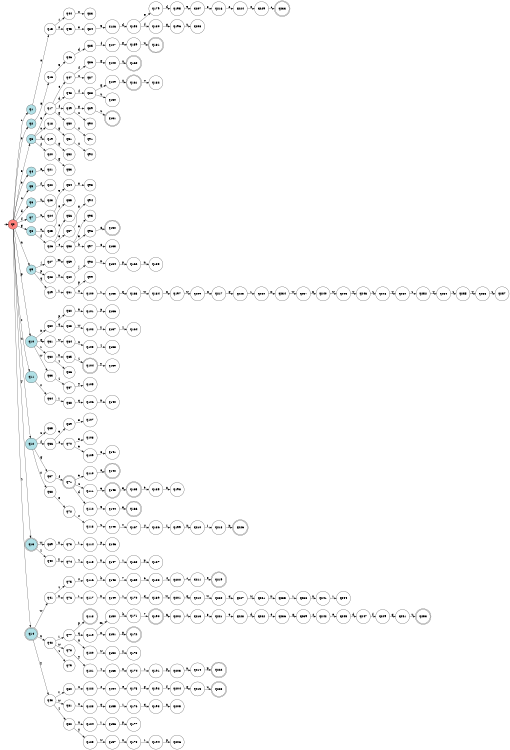 digraph APTAALF {
__start0 [style = invis, shape = none, label = "", width = 0, height = 0];

rankdir=LR;
size="8,5";

s0 [style="filled", color="black", fillcolor="#ff817b" shape="circle", label="q0"];
s1 [style="filled", color="black", fillcolor="powderblue" shape="circle", label="q1"];
s2 [style="filled", color="black", fillcolor="powderblue" shape="circle", label="q2"];
s3 [style="filled", color="black", fillcolor="powderblue" shape="circle", label="q3"];
s4 [style="filled", color="black", fillcolor="powderblue" shape="circle", label="q4"];
s5 [style="filled", color="black", fillcolor="powderblue" shape="circle", label="q5"];
s6 [style="filled", color="black", fillcolor="powderblue" shape="circle", label="q6"];
s7 [style="filled", color="black", fillcolor="powderblue" shape="circle", label="q7"];
s8 [style="filled", color="black", fillcolor="powderblue" shape="circle", label="q8"];
s9 [style="filled", color="black", fillcolor="powderblue" shape="circle", label="q9"];
s10 [style="filled", color="black", fillcolor="powderblue" shape="circle", label="q10"];
s11 [style="filled", color="black", fillcolor="powderblue" shape="circle", label="q11"];
s12 [style="filled", color="black", fillcolor="powderblue" shape="circle", label="q12"];
s13 [style="rounded,filled", color="black", fillcolor="powderblue" shape="doublecircle", label="q13"];
s14 [style="rounded,filled", color="black", fillcolor="powderblue" shape="doublecircle", label="q14"];
s15 [style="filled", color="black", fillcolor="white" shape="circle", label="q15"];
s16 [style="filled", color="black", fillcolor="white" shape="circle", label="q16"];
s17 [style="filled", color="black", fillcolor="white" shape="circle", label="q17"];
s18 [style="filled", color="black", fillcolor="white" shape="circle", label="q18"];
s19 [style="filled", color="black", fillcolor="white" shape="circle", label="q19"];
s20 [style="filled", color="black", fillcolor="white" shape="circle", label="q20"];
s21 [style="filled", color="black", fillcolor="white" shape="circle", label="q21"];
s22 [style="filled", color="black", fillcolor="white" shape="circle", label="q22"];
s23 [style="filled", color="black", fillcolor="white" shape="circle", label="q23"];
s24 [style="filled", color="black", fillcolor="white" shape="circle", label="q24"];
s25 [style="filled", color="black", fillcolor="white" shape="circle", label="q25"];
s26 [style="filled", color="black", fillcolor="white" shape="circle", label="q26"];
s27 [style="filled", color="black", fillcolor="white" shape="circle", label="q27"];
s28 [style="filled", color="black", fillcolor="white" shape="circle", label="q28"];
s29 [style="filled", color="black", fillcolor="white" shape="circle", label="q29"];
s30 [style="filled", color="black", fillcolor="white" shape="circle", label="q30"];
s31 [style="filled", color="black", fillcolor="white" shape="circle", label="q31"];
s32 [style="filled", color="black", fillcolor="white" shape="circle", label="q32"];
s33 [style="filled", color="black", fillcolor="white" shape="circle", label="q33"];
s34 [style="filled", color="black", fillcolor="white" shape="circle", label="q34"];
s35 [style="filled", color="black", fillcolor="white" shape="circle", label="q35"];
s36 [style="filled", color="black", fillcolor="white" shape="circle", label="q36"];
s37 [style="filled", color="black", fillcolor="white" shape="circle", label="q37"];
s38 [style="filled", color="black", fillcolor="white" shape="circle", label="q38"];
s39 [style="filled", color="black", fillcolor="white" shape="circle", label="q39"];
s40 [style="filled", color="black", fillcolor="white" shape="circle", label="q40"];
s41 [style="filled", color="black", fillcolor="white" shape="circle", label="q41"];
s42 [style="filled", color="black", fillcolor="white" shape="circle", label="q42"];
s43 [style="filled", color="black", fillcolor="white" shape="circle", label="q43"];
s44 [style="filled", color="black", fillcolor="white" shape="circle", label="q44"];
s45 [style="filled", color="black", fillcolor="white" shape="circle", label="q45"];
s46 [style="filled", color="black", fillcolor="white" shape="circle", label="q46"];
s47 [style="filled", color="black", fillcolor="white" shape="circle", label="q47"];
s48 [style="filled", color="black", fillcolor="white" shape="circle", label="q48"];
s49 [style="filled", color="black", fillcolor="white" shape="circle", label="q49"];
s50 [style="filled", color="black", fillcolor="white" shape="circle", label="q50"];
s51 [style="filled", color="black", fillcolor="white" shape="circle", label="q51"];
s52 [style="filled", color="black", fillcolor="white" shape="circle", label="q52"];
s53 [style="filled", color="black", fillcolor="white" shape="circle", label="q53"];
s54 [style="filled", color="black", fillcolor="white" shape="circle", label="q54"];
s55 [style="filled", color="black", fillcolor="white" shape="circle", label="q55"];
s56 [style="filled", color="black", fillcolor="white" shape="circle", label="q56"];
s57 [style="filled", color="black", fillcolor="white" shape="circle", label="q57"];
s58 [style="filled", color="black", fillcolor="white" shape="circle", label="q58"];
s59 [style="filled", color="black", fillcolor="white" shape="circle", label="q59"];
s60 [style="filled", color="black", fillcolor="white" shape="circle", label="q60"];
s61 [style="filled", color="black", fillcolor="white" shape="circle", label="q61"];
s62 [style="filled", color="black", fillcolor="white" shape="circle", label="q62"];
s63 [style="filled", color="black", fillcolor="white" shape="circle", label="q63"];
s64 [style="filled", color="black", fillcolor="white" shape="circle", label="q64"];
s65 [style="filled", color="black", fillcolor="white" shape="circle", label="q65"];
s66 [style="filled", color="black", fillcolor="white" shape="circle", label="q66"];
s67 [style="filled", color="black", fillcolor="white" shape="circle", label="q67"];
s68 [style="filled", color="black", fillcolor="white" shape="circle", label="q68"];
s69 [style="filled", color="black", fillcolor="white" shape="circle", label="q69"];
s70 [style="filled", color="black", fillcolor="white" shape="circle", label="q70"];
s71 [style="rounded,filled", color="black", fillcolor="white" shape="doublecircle", label="q71"];
s72 [style="filled", color="black", fillcolor="white" shape="circle", label="q72"];
s73 [style="filled", color="black", fillcolor="white" shape="circle", label="q73"];
s74 [style="filled", color="black", fillcolor="white" shape="circle", label="q74"];
s75 [style="filled", color="black", fillcolor="white" shape="circle", label="q75"];
s76 [style="filled", color="black", fillcolor="white" shape="circle", label="q76"];
s77 [style="filled", color="black", fillcolor="white" shape="circle", label="q77"];
s78 [style="filled", color="black", fillcolor="white" shape="circle", label="q78"];
s79 [style="filled", color="black", fillcolor="white" shape="circle", label="q79"];
s80 [style="filled", color="black", fillcolor="white" shape="circle", label="q80"];
s81 [style="filled", color="black", fillcolor="white" shape="circle", label="q81"];
s82 [style="filled", color="black", fillcolor="white" shape="circle", label="q82"];
s83 [style="filled", color="black", fillcolor="white" shape="circle", label="q83"];
s84 [style="filled", color="black", fillcolor="white" shape="circle", label="q84"];
s85 [style="filled", color="black", fillcolor="white" shape="circle", label="q85"];
s86 [style="filled", color="black", fillcolor="white" shape="circle", label="q86"];
s87 [style="filled", color="black", fillcolor="white" shape="circle", label="q87"];
s88 [style="filled", color="black", fillcolor="white" shape="circle", label="q88"];
s89 [style="filled", color="black", fillcolor="white" shape="circle", label="q89"];
s90 [style="filled", color="black", fillcolor="white" shape="circle", label="q90"];
s91 [style="filled", color="black", fillcolor="white" shape="circle", label="q91"];
s92 [style="filled", color="black", fillcolor="white" shape="circle", label="q92"];
s93 [style="filled", color="black", fillcolor="white" shape="circle", label="q93"];
s94 [style="filled", color="black", fillcolor="white" shape="circle", label="q94"];
s95 [style="filled", color="black", fillcolor="white" shape="circle", label="q95"];
s96 [style="filled", color="black", fillcolor="white" shape="circle", label="q96"];
s97 [style="filled", color="black", fillcolor="white" shape="circle", label="q97"];
s98 [style="filled", color="black", fillcolor="white" shape="circle", label="q98"];
s99 [style="filled", color="black", fillcolor="white" shape="circle", label="q99"];
s100 [style="filled", color="black", fillcolor="white" shape="circle", label="q100"];
s101 [style="filled", color="black", fillcolor="white" shape="circle", label="q101"];
s102 [style="filled", color="black", fillcolor="white" shape="circle", label="q102"];
s103 [style="filled", color="black", fillcolor="white" shape="circle", label="q103"];
s104 [style="rounded,filled", color="black", fillcolor="white" shape="doublecircle", label="q104"];
s105 [style="filled", color="black", fillcolor="white" shape="circle", label="q105"];
s106 [style="filled", color="black", fillcolor="white" shape="circle", label="q106"];
s107 [style="filled", color="black", fillcolor="white" shape="circle", label="q107"];
s108 [style="filled", color="black", fillcolor="white" shape="circle", label="q108"];
s109 [style="filled", color="black", fillcolor="white" shape="circle", label="q109"];
s110 [style="filled", color="black", fillcolor="white" shape="circle", label="q110"];
s111 [style="filled", color="black", fillcolor="white" shape="circle", label="q111"];
s112 [style="filled", color="black", fillcolor="white" shape="circle", label="q112"];
s113 [style="filled", color="black", fillcolor="white" shape="circle", label="q113"];
s114 [style="filled", color="black", fillcolor="white" shape="circle", label="q114"];
s115 [style="filled", color="black", fillcolor="white" shape="circle", label="q115"];
s116 [style="filled", color="black", fillcolor="white" shape="circle", label="q116"];
s117 [style="filled", color="black", fillcolor="white" shape="circle", label="q117"];
s118 [style="rounded,filled", color="black", fillcolor="white" shape="doublecircle", label="q118"];
s119 [style="filled", color="black", fillcolor="white" shape="circle", label="q119"];
s120 [style="filled", color="black", fillcolor="white" shape="circle", label="q120"];
s121 [style="filled", color="black", fillcolor="white" shape="circle", label="q121"];
s122 [style="filled", color="black", fillcolor="white" shape="circle", label="q122"];
s123 [style="filled", color="black", fillcolor="white" shape="circle", label="q123"];
s124 [style="filled", color="black", fillcolor="white" shape="circle", label="q124"];
s125 [style="filled", color="black", fillcolor="white" shape="circle", label="q125"];
s126 [style="filled", color="black", fillcolor="white" shape="circle", label="q126"];
s127 [style="filled", color="black", fillcolor="white" shape="circle", label="q127"];
s128 [style="filled", color="black", fillcolor="white" shape="circle", label="q128"];
s129 [style="filled", color="black", fillcolor="white" shape="circle", label="q129"];
s130 [style="filled", color="black", fillcolor="white" shape="circle", label="q130"];
s131 [style="rounded,filled", color="black", fillcolor="white" shape="doublecircle", label="q131"];
s132 [style="rounded,filled", color="black", fillcolor="white" shape="doublecircle", label="q132"];
s133 [style="filled", color="black", fillcolor="white" shape="circle", label="q133"];
s134 [style="filled", color="black", fillcolor="white" shape="circle", label="q134"];
s135 [style="filled", color="black", fillcolor="white" shape="circle", label="q135"];
s136 [style="filled", color="black", fillcolor="white" shape="circle", label="q136"];
s137 [style="filled", color="black", fillcolor="white" shape="circle", label="q137"];
s138 [style="filled", color="black", fillcolor="white" shape="circle", label="q138"];
s139 [style="filled", color="black", fillcolor="white" shape="circle", label="q139"];
s140 [style="filled", color="black", fillcolor="white" shape="circle", label="q140"];
s141 [style="filled", color="black", fillcolor="white" shape="circle", label="q141"];
s142 [style="rounded,filled", color="black", fillcolor="white" shape="doublecircle", label="q142"];
s143 [style="rounded,filled", color="black", fillcolor="white" shape="doublecircle", label="q143"];
s144 [style="filled", color="black", fillcolor="white" shape="circle", label="q144"];
s145 [style="filled", color="black", fillcolor="white" shape="circle", label="q145"];
s146 [style="filled", color="black", fillcolor="white" shape="circle", label="q146"];
s147 [style="filled", color="black", fillcolor="white" shape="circle", label="q147"];
s148 [style="filled", color="black", fillcolor="white" shape="circle", label="q148"];
s149 [style="filled", color="black", fillcolor="white" shape="circle", label="q149"];
s150 [style="filled", color="black", fillcolor="white" shape="circle", label="q150"];
s151 [style="filled", color="black", fillcolor="white" shape="circle", label="q151"];
s152 [style="filled", color="black", fillcolor="white" shape="circle", label="q152"];
s153 [style="filled", color="black", fillcolor="white" shape="circle", label="q153"];
s154 [style="filled", color="black", fillcolor="white" shape="circle", label="q154"];
s155 [style="filled", color="black", fillcolor="white" shape="circle", label="q155"];
s156 [style="filled", color="black", fillcolor="white" shape="circle", label="q156"];
s157 [style="filled", color="black", fillcolor="white" shape="circle", label="q157"];
s158 [style="filled", color="black", fillcolor="white" shape="circle", label="q158"];
s159 [style="filled", color="black", fillcolor="white" shape="circle", label="q159"];
s160 [style="rounded,filled", color="black", fillcolor="white" shape="doublecircle", label="q160"];
s161 [style="rounded,filled", color="black", fillcolor="white" shape="doublecircle", label="q161"];
s162 [style="filled", color="black", fillcolor="white" shape="circle", label="q162"];
s163 [style="filled", color="black", fillcolor="white" shape="circle", label="q163"];
s164 [style="filled", color="black", fillcolor="white" shape="circle", label="q164"];
s165 [style="rounded,filled", color="black", fillcolor="white" shape="doublecircle", label="q165"];
s166 [style="rounded,filled", color="black", fillcolor="white" shape="doublecircle", label="q166"];
s167 [style="filled", color="black", fillcolor="white" shape="circle", label="q167"];
s168 [style="filled", color="black", fillcolor="white" shape="circle", label="q168"];
s169 [style="filled", color="black", fillcolor="white" shape="circle", label="q169"];
s170 [style="filled", color="black", fillcolor="white" shape="circle", label="q170"];
s171 [style="filled", color="black", fillcolor="white" shape="circle", label="q171"];
s172 [style="rounded,filled", color="black", fillcolor="white" shape="doublecircle", label="q172"];
s173 [style="filled", color="black", fillcolor="white" shape="circle", label="q173"];
s174 [style="filled", color="black", fillcolor="white" shape="circle", label="q174"];
s175 [style="filled", color="black", fillcolor="white" shape="circle", label="q175"];
s176 [style="filled", color="black", fillcolor="white" shape="circle", label="q176"];
s177 [style="filled", color="black", fillcolor="white" shape="circle", label="q177"];
s178 [style="filled", color="black", fillcolor="white" shape="circle", label="q178"];
s179 [style="filled", color="black", fillcolor="white" shape="circle", label="q179"];
s180 [style="filled", color="black", fillcolor="white" shape="circle", label="q180"];
s181 [style="rounded,filled", color="black", fillcolor="white" shape="doublecircle", label="q181"];
s182 [style="filled", color="black", fillcolor="white" shape="circle", label="q182"];
s183 [style="filled", color="black", fillcolor="white" shape="circle", label="q183"];
s184 [style="filled", color="black", fillcolor="white" shape="circle", label="q184"];
s185 [style="filled", color="black", fillcolor="white" shape="circle", label="q185"];
s186 [style="filled", color="black", fillcolor="white" shape="circle", label="q186"];
s187 [style="filled", color="black", fillcolor="white" shape="circle", label="q187"];
s188 [style="filled", color="black", fillcolor="white" shape="circle", label="q188"];
s189 [style="filled", color="black", fillcolor="white" shape="circle", label="q189"];
s190 [style="rounded,filled", color="black", fillcolor="white" shape="doublecircle", label="q190"];
s191 [style="filled", color="black", fillcolor="white" shape="circle", label="q191"];
s192 [style="filled", color="black", fillcolor="white" shape="circle", label="q192"];
s193 [style="filled", color="black", fillcolor="white" shape="circle", label="q193"];
s194 [style="filled", color="black", fillcolor="white" shape="circle", label="q194"];
s195 [style="filled", color="black", fillcolor="white" shape="circle", label="q195"];
s196 [style="filled", color="black", fillcolor="white" shape="circle", label="q196"];
s197 [style="filled", color="black", fillcolor="white" shape="circle", label="q197"];
s198 [style="filled", color="black", fillcolor="white" shape="circle", label="q198"];
s199 [style="filled", color="black", fillcolor="white" shape="circle", label="q199"];
s200 [style="filled", color="black", fillcolor="white" shape="circle", label="q200"];
s201 [style="filled", color="black", fillcolor="white" shape="circle", label="q201"];
s202 [style="filled", color="black", fillcolor="white" shape="circle", label="q202"];
s203 [style="filled", color="black", fillcolor="white" shape="circle", label="q203"];
s204 [style="filled", color="black", fillcolor="white" shape="circle", label="q204"];
s205 [style="filled", color="black", fillcolor="white" shape="circle", label="q205"];
s206 [style="filled", color="black", fillcolor="white" shape="circle", label="q206"];
s207 [style="filled", color="black", fillcolor="white" shape="circle", label="q207"];
s208 [style="filled", color="black", fillcolor="white" shape="circle", label="q208"];
s209 [style="filled", color="black", fillcolor="white" shape="circle", label="q209"];
s210 [style="filled", color="black", fillcolor="white" shape="circle", label="q210"];
s211 [style="filled", color="black", fillcolor="white" shape="circle", label="q211"];
s212 [style="filled", color="black", fillcolor="white" shape="circle", label="q212"];
s213 [style="filled", color="black", fillcolor="white" shape="circle", label="q213"];
s214 [style="filled", color="black", fillcolor="white" shape="circle", label="q214"];
s215 [style="filled", color="black", fillcolor="white" shape="circle", label="q215"];
s216 [style="filled", color="black", fillcolor="white" shape="circle", label="q216"];
s217 [style="filled", color="black", fillcolor="white" shape="circle", label="q217"];
s218 [style="filled", color="black", fillcolor="white" shape="circle", label="q218"];
s219 [style="rounded,filled", color="black", fillcolor="white" shape="doublecircle", label="q219"];
s220 [style="filled", color="black", fillcolor="white" shape="circle", label="q220"];
s221 [style="filled", color="black", fillcolor="white" shape="circle", label="q221"];
s222 [style="rounded,filled", color="black", fillcolor="white" shape="doublecircle", label="q222"];
s223 [style="rounded,filled", color="black", fillcolor="white" shape="doublecircle", label="q223"];
s224 [style="filled", color="black", fillcolor="white" shape="circle", label="q224"];
s225 [style="filled", color="black", fillcolor="white" shape="circle", label="q225"];
s226 [style="rounded,filled", color="black", fillcolor="white" shape="doublecircle", label="q226"];
s227 [style="filled", color="black", fillcolor="white" shape="circle", label="q227"];
s228 [style="filled", color="black", fillcolor="white" shape="circle", label="q228"];
s229 [style="filled", color="black", fillcolor="white" shape="circle", label="q229"];
s230 [style="filled", color="black", fillcolor="white" shape="circle", label="q230"];
s231 [style="filled", color="black", fillcolor="white" shape="circle", label="q231"];
s232 [style="filled", color="black", fillcolor="white" shape="circle", label="q232"];
s233 [style="rounded,filled", color="black", fillcolor="white" shape="doublecircle", label="q233"];
s234 [style="filled", color="black", fillcolor="white" shape="circle", label="q234"];
s235 [style="filled", color="black", fillcolor="white" shape="circle", label="q235"];
s236 [style="filled", color="black", fillcolor="white" shape="circle", label="q236"];
s237 [style="filled", color="black", fillcolor="white" shape="circle", label="q237"];
s238 [style="filled", color="black", fillcolor="white" shape="circle", label="q238"];
s239 [style="filled", color="black", fillcolor="white" shape="circle", label="q239"];
s240 [style="filled", color="black", fillcolor="white" shape="circle", label="q240"];
s241 [style="filled", color="black", fillcolor="white" shape="circle", label="q241"];
s242 [style="filled", color="black", fillcolor="white" shape="circle", label="q242"];
s243 [style="filled", color="black", fillcolor="white" shape="circle", label="q243"];
s244 [style="filled", color="black", fillcolor="white" shape="circle", label="q244"];
s245 [style="filled", color="black", fillcolor="white" shape="circle", label="q245"];
s246 [style="filled", color="black", fillcolor="white" shape="circle", label="q246"];
s247 [style="filled", color="black", fillcolor="white" shape="circle", label="q247"];
s248 [style="filled", color="black", fillcolor="white" shape="circle", label="q248"];
s249 [style="filled", color="black", fillcolor="white" shape="circle", label="q249"];
s250 [style="filled", color="black", fillcolor="white" shape="circle", label="q250"];
s251 [style="filled", color="black", fillcolor="white" shape="circle", label="q251"];
s252 [style="filled", color="black", fillcolor="white" shape="circle", label="q252"];
s253 [style="rounded,filled", color="black", fillcolor="white" shape="doublecircle", label="q253"];
s254 [style="filled", color="black", fillcolor="white" shape="circle", label="q254"];
s255 [style="filled", color="black", fillcolor="white" shape="circle", label="q255"];
s256 [style="filled", color="black", fillcolor="white" shape="circle", label="q256"];
s257 [style="filled", color="black", fillcolor="white" shape="circle", label="q257"];
subgraph cluster_main { 
	graph [pad=".75", ranksep="0.15", nodesep="0.15"];
	 style=invis; 
	__start0 -> s0 [penwidth=2];
}
s0 -> s1 [label="1"];
s0 -> s2 [label="2"];
s0 -> s3 [label="8"];
s0 -> s4 [label="9"];
s0 -> s5 [label="c"];
s0 -> s6 [label="d"];
s0 -> s7 [label="f"];
s0 -> s8 [label="g"];
s0 -> s9 [label="n"];
s0 -> s10 [label="p"];
s0 -> s11 [label="t"];
s0 -> s12 [label="u"];
s0 -> s13 [label="y"];
s0 -> s14 [label="z"];
s1 -> s15 [label="0"];
s2 -> s16 [label="8"];
s3 -> s17 [label="9"];
s3 -> s18 [label="c"];
s3 -> s19 [label="d"];
s3 -> s20 [label="f"];
s4 -> s21 [label="8"];
s5 -> s22 [label="f"];
s6 -> s23 [label="u"];
s7 -> s24 [label="c"];
s8 -> s25 [label="c"];
s8 -> s26 [label="f"];
s9 -> s27 [label="j"];
s9 -> s28 [label="p"];
s9 -> s29 [label="q"];
s10 -> s30 [label="n"];
s10 -> s31 [label="q"];
s10 -> s32 [label="r"];
s10 -> s33 [label="w"];
s11 -> s34 [label="s"];
s12 -> s35 [label="c"];
s12 -> s36 [label="f"];
s12 -> s37 [label="g"];
s12 -> s38 [label="s"];
s13 -> s39 [label="w"];
s13 -> s40 [label="z"];
s14 -> s41 [label="w"];
s14 -> s42 [label="x"];
s14 -> s43 [label="y"];
s15 -> s44 [label="1"];
s15 -> s45 [label="2"];
s16 -> s46 [label="9"];
s17 -> s47 [label="c"];
s17 -> s48 [label="d"];
s17 -> s49 [label="f"];
s17 -> s50 [label="g"];
s18 -> s51 [label="g"];
s19 -> s52 [label="g"];
s20 -> s53 [label="g"];
s24 -> s54 [label="9"];
s25 -> s55 [label="8"];
s26 -> s56 [label="8"];
s26 -> s57 [label="9"];
s26 -> s58 [label="c"];
s27 -> s59 [label="m"];
s28 -> s60 [label="n"];
s29 -> s61 [label="r"];
s30 -> s62 [label="p"];
s30 -> s63 [label="q"];
s31 -> s64 [label="w"];
s32 -> s65 [label="x"];
s32 -> s66 [label="z"];
s33 -> s67 [label="z"];
s34 -> s68 [label="r"];
s36 -> s69 [label="9"];
s36 -> s70 [label="c"];
s37 -> s71 [label="f"];
s38 -> s72 [label="e"];
s39 -> s73 [label="x"];
s40 -> s74 [label="y"];
s41 -> s75 [label="t"];
s41 -> s76 [label="x"];
s42 -> s77 [label="r"];
s42 -> s78 [label="w"];
s42 -> s79 [label="z"];
s43 -> s80 [label="v"];
s43 -> s81 [label="w"];
s43 -> s82 [label="z"];
s44 -> s83 [label="0"];
s45 -> s84 [label="8"];
s46 -> s85 [label="d"];
s47 -> s86 [label="f"];
s47 -> s87 [label="u"];
s48 -> s88 [label="f"];
s49 -> s89 [label="g"];
s49 -> s90 [label="u"];
s50 -> s91 [label="u"];
s51 -> s92 [label="u"];
s54 -> s93 [label="8"];
s57 -> s94 [label="8"];
s58 -> s95 [label="8"];
s58 -> s96 [label="9"];
s58 -> s97 [label="b"];
s60 -> s98 [label="j"];
s61 -> s99 [label="p"];
s61 -> s100 [label="x"];
s62 -> s101 [label="n"];
s63 -> s102 [label="w"];
s64 -> s103 [label="x"];
s65 -> s104 [label="z"];
s67 -> s105 [label="y"];
s68 -> s106 [label="q"];
s69 -> s107 [label="8"];
s70 -> s108 [label="8"];
s70 -> s109 [label="9"];
s71 -> s110 [label="9"];
s71 -> s111 [label="c"];
s71 -> s112 [label="d"];
s72 -> s113 [label="s"];
s73 -> s114 [label="r"];
s74 -> s115 [label="z"];
s75 -> s116 [label="s"];
s76 -> s117 [label="r"];
s77 -> s118 [label="p"];
s77 -> s119 [label="q"];
s77 -> s120 [label="x"];
s78 -> s121 [label="y"];
s80 -> s122 [label="u"];
s81 -> s123 [label="x"];
s82 -> s124 [label="x"];
s82 -> s125 [label="y"];
s84 -> s126 [label="9"];
s85 -> s127 [label="f"];
s86 -> s128 [label="g"];
s88 -> s129 [label="g"];
s88 -> s130 [label="u"];
s89 -> s131 [label="u"];
s96 -> s132 [label="8"];
s97 -> s133 [label="8"];
s98 -> s134 [label="n"];
s100 -> s135 [label="r"];
s101 -> s136 [label="p"];
s102 -> s137 [label="y"];
s103 -> s138 [label="z"];
s104 -> s139 [label="y"];
s106 -> s140 [label="n"];
s109 -> s141 [label="8"];
s110 -> s142 [label="8"];
s111 -> s143 [label="9"];
s112 -> s144 [label="9"];
s113 -> s145 [label="u"];
s114 -> s146 [label="p"];
s115 -> s147 [label="x"];
s116 -> s148 [label="k"];
s117 -> s149 [label="x"];
s119 -> s150 [label="m"];
s119 -> s151 [label="n"];
s120 -> s152 [label="w"];
s121 -> s153 [label="z"];
s122 -> s154 [label="s"];
s123 -> s155 [label="q"];
s124 -> s156 [label="r"];
s125 -> s157 [label="w"];
s126 -> s158 [label="d"];
s127 -> s159 [label="g"];
s128 -> s160 [label="u"];
s129 -> s161 [label="u"];
s134 -> s162 [label="p"];
s135 -> s163 [label="q"];
s137 -> s164 [label="z"];
s143 -> s165 [label="8"];
s144 -> s166 [label="8"];
s145 -> s167 [label="v"];
s147 -> s168 [label="r"];
s148 -> s169 [label="7"];
s149 -> s170 [label="r"];
s150 -> s171 [label="k"];
s151 -> s172 [label="p"];
s152 -> s173 [label="y"];
s153 -> s174 [label="x"];
s154 -> s175 [label="e"];
s155 -> s176 [label="r"];
s156 -> s177 [label="p"];
s157 -> s178 [label="x"];
s158 -> s179 [label="e"];
s158 -> s180 [label="f"];
s159 -> s181 [label="u"];
s161 -> s182 [label="v"];
s162 -> s183 [label="n"];
s163 -> s184 [label="w"];
s165 -> s185 [label="9"];
s167 -> s186 [label="y"];
s168 -> s187 [label="p"];
s169 -> s188 [label="6"];
s170 -> s189 [label="q"];
s171 -> s190 [label="7"];
s174 -> s191 [label="r"];
s175 -> s192 [label="g"];
s176 -> s193 [label="q"];
s178 -> s194 [label="r"];
s179 -> s195 [label="d"];
s180 -> s196 [label="g"];
s184 -> s197 [label="x"];
s185 -> s198 [label="8"];
s186 -> s199 [label="z"];
s188 -> s200 [label="4"];
s189 -> s201 [label="w"];
s190 -> s202 [label="6"];
s191 -> s203 [label="p"];
s192 -> s204 [label="f"];
s193 -> s205 [label="n"];
s194 -> s206 [label="p"];
s195 -> s207 [label="9"];
s196 -> s208 [label="u"];
s197 -> s209 [label="w"];
s199 -> s210 [label="x"];
s200 -> s211 [label="1"];
s201 -> s212 [label="q"];
s202 -> s213 [label="1"];
s203 -> s214 [label="n"];
s204 -> s215 [label="g"];
s207 -> s216 [label="8"];
s209 -> s217 [label="x"];
s210 -> s218 [label="r"];
s211 -> s219 [label="0"];
s212 -> s220 [label="w"];
s213 -> s221 [label="3"];
s214 -> s222 [label="p"];
s215 -> s223 [label="u"];
s216 -> s224 [label="2"];
s217 -> s225 [label="q"];
s218 -> s226 [label="p"];
s220 -> s227 [label="q"];
s221 -> s228 [label="9"];
s224 -> s229 [label="0"];
s225 -> s230 [label="r"];
s227 -> s231 [label="w"];
s228 -> s232 [label="d"];
s229 -> s233 [label="1"];
s230 -> s234 [label="x"];
s231 -> s235 [label="x"];
s232 -> s236 [label="e"];
s234 -> s237 [label="w"];
s235 -> s238 [label="r"];
s236 -> s239 [label="g"];
s237 -> s240 [label="x"];
s238 -> s241 [label="x"];
s239 -> s242 [label="s"];
s240 -> s243 [label="w"];
s241 -> s244 [label="r"];
s242 -> s245 [label="e"];
s243 -> s246 [label="y"];
s245 -> s247 [label="d"];
s246 -> s248 [label="z"];
s247 -> s249 [label="f"];
s248 -> s250 [label="y"];
s249 -> s251 [label="g"];
s250 -> s252 [label="z"];
s251 -> s253 [label="u"];
s252 -> s254 [label="y"];
s254 -> s255 [label="z"];
s255 -> s256 [label="y"];
s256 -> s257 [label="z"];

}